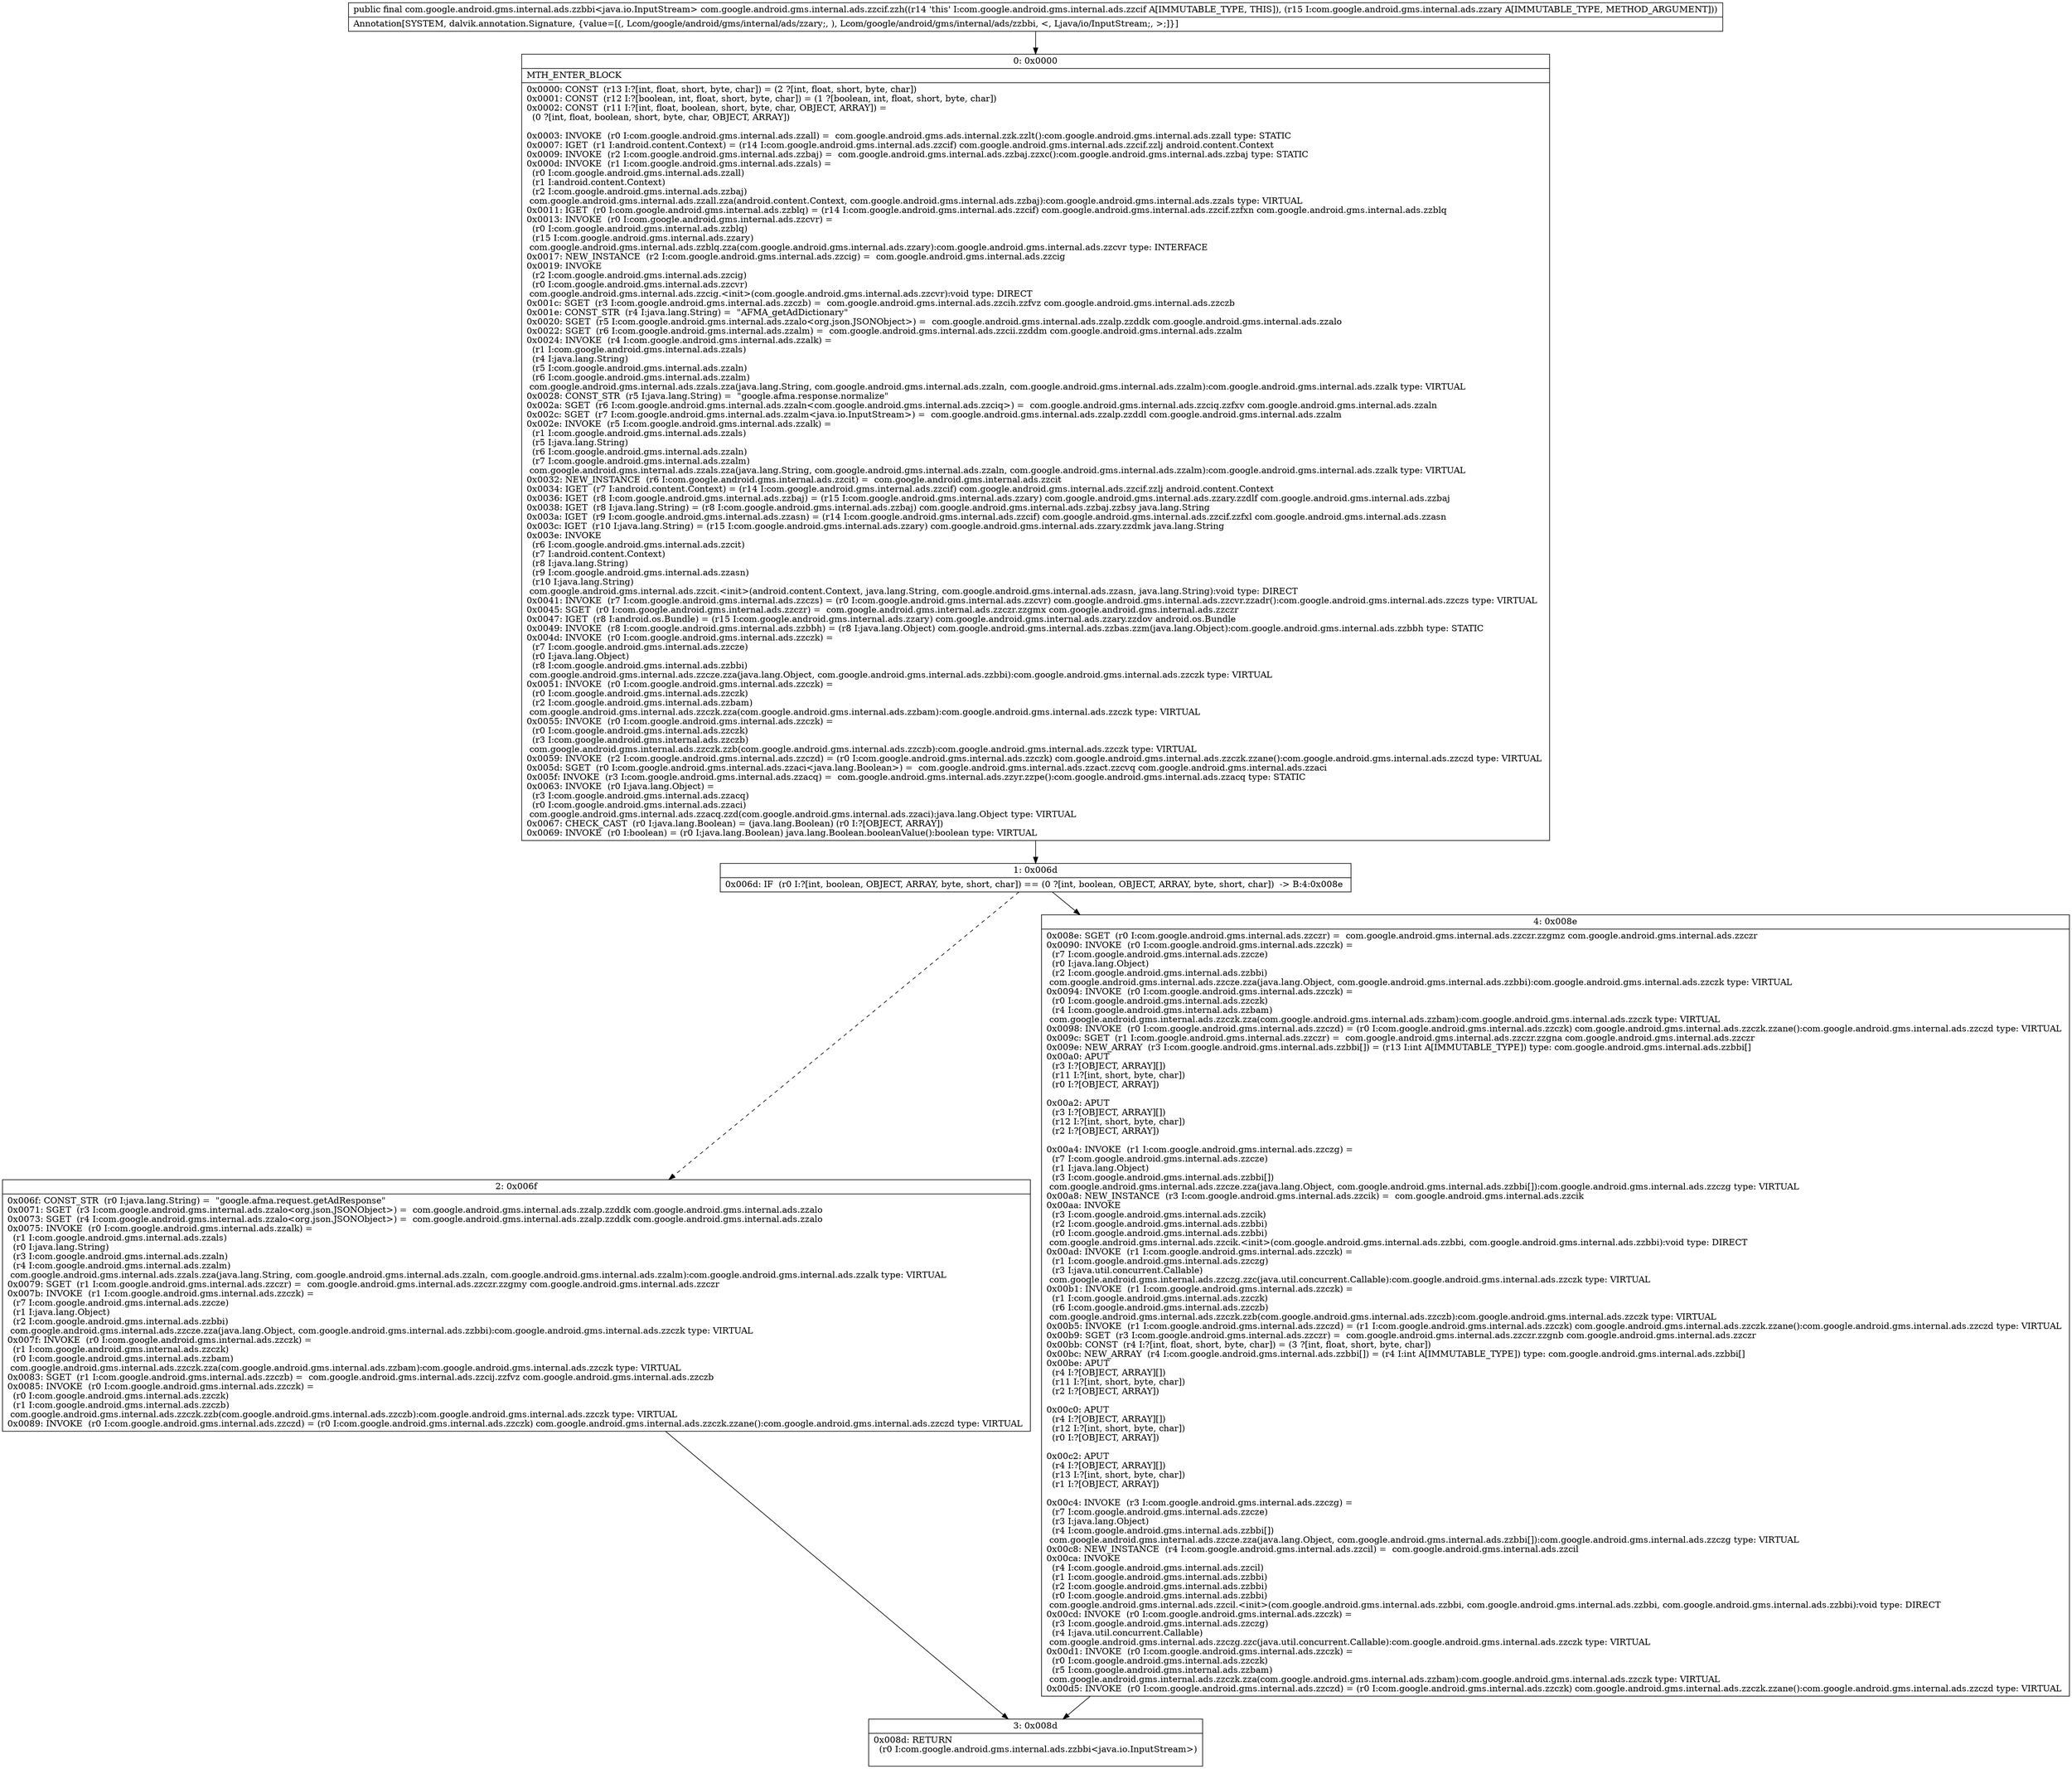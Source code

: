 digraph "CFG forcom.google.android.gms.internal.ads.zzcif.zzh(Lcom\/google\/android\/gms\/internal\/ads\/zzary;)Lcom\/google\/android\/gms\/internal\/ads\/zzbbi;" {
Node_0 [shape=record,label="{0\:\ 0x0000|MTH_ENTER_BLOCK\l|0x0000: CONST  (r13 I:?[int, float, short, byte, char]) = (2 ?[int, float, short, byte, char]) \l0x0001: CONST  (r12 I:?[boolean, int, float, short, byte, char]) = (1 ?[boolean, int, float, short, byte, char]) \l0x0002: CONST  (r11 I:?[int, float, boolean, short, byte, char, OBJECT, ARRAY]) = \l  (0 ?[int, float, boolean, short, byte, char, OBJECT, ARRAY])\l \l0x0003: INVOKE  (r0 I:com.google.android.gms.internal.ads.zzall) =  com.google.android.gms.ads.internal.zzk.zzlt():com.google.android.gms.internal.ads.zzall type: STATIC \l0x0007: IGET  (r1 I:android.content.Context) = (r14 I:com.google.android.gms.internal.ads.zzcif) com.google.android.gms.internal.ads.zzcif.zzlj android.content.Context \l0x0009: INVOKE  (r2 I:com.google.android.gms.internal.ads.zzbaj) =  com.google.android.gms.internal.ads.zzbaj.zzxc():com.google.android.gms.internal.ads.zzbaj type: STATIC \l0x000d: INVOKE  (r1 I:com.google.android.gms.internal.ads.zzals) = \l  (r0 I:com.google.android.gms.internal.ads.zzall)\l  (r1 I:android.content.Context)\l  (r2 I:com.google.android.gms.internal.ads.zzbaj)\l com.google.android.gms.internal.ads.zzall.zza(android.content.Context, com.google.android.gms.internal.ads.zzbaj):com.google.android.gms.internal.ads.zzals type: VIRTUAL \l0x0011: IGET  (r0 I:com.google.android.gms.internal.ads.zzblq) = (r14 I:com.google.android.gms.internal.ads.zzcif) com.google.android.gms.internal.ads.zzcif.zzfxn com.google.android.gms.internal.ads.zzblq \l0x0013: INVOKE  (r0 I:com.google.android.gms.internal.ads.zzcvr) = \l  (r0 I:com.google.android.gms.internal.ads.zzblq)\l  (r15 I:com.google.android.gms.internal.ads.zzary)\l com.google.android.gms.internal.ads.zzblq.zza(com.google.android.gms.internal.ads.zzary):com.google.android.gms.internal.ads.zzcvr type: INTERFACE \l0x0017: NEW_INSTANCE  (r2 I:com.google.android.gms.internal.ads.zzcig) =  com.google.android.gms.internal.ads.zzcig \l0x0019: INVOKE  \l  (r2 I:com.google.android.gms.internal.ads.zzcig)\l  (r0 I:com.google.android.gms.internal.ads.zzcvr)\l com.google.android.gms.internal.ads.zzcig.\<init\>(com.google.android.gms.internal.ads.zzcvr):void type: DIRECT \l0x001c: SGET  (r3 I:com.google.android.gms.internal.ads.zzczb) =  com.google.android.gms.internal.ads.zzcih.zzfvz com.google.android.gms.internal.ads.zzczb \l0x001e: CONST_STR  (r4 I:java.lang.String) =  \"AFMA_getAdDictionary\" \l0x0020: SGET  (r5 I:com.google.android.gms.internal.ads.zzalo\<org.json.JSONObject\>) =  com.google.android.gms.internal.ads.zzalp.zzddk com.google.android.gms.internal.ads.zzalo \l0x0022: SGET  (r6 I:com.google.android.gms.internal.ads.zzalm) =  com.google.android.gms.internal.ads.zzcii.zzddm com.google.android.gms.internal.ads.zzalm \l0x0024: INVOKE  (r4 I:com.google.android.gms.internal.ads.zzalk) = \l  (r1 I:com.google.android.gms.internal.ads.zzals)\l  (r4 I:java.lang.String)\l  (r5 I:com.google.android.gms.internal.ads.zzaln)\l  (r6 I:com.google.android.gms.internal.ads.zzalm)\l com.google.android.gms.internal.ads.zzals.zza(java.lang.String, com.google.android.gms.internal.ads.zzaln, com.google.android.gms.internal.ads.zzalm):com.google.android.gms.internal.ads.zzalk type: VIRTUAL \l0x0028: CONST_STR  (r5 I:java.lang.String) =  \"google.afma.response.normalize\" \l0x002a: SGET  (r6 I:com.google.android.gms.internal.ads.zzaln\<com.google.android.gms.internal.ads.zzciq\>) =  com.google.android.gms.internal.ads.zzciq.zzfxv com.google.android.gms.internal.ads.zzaln \l0x002c: SGET  (r7 I:com.google.android.gms.internal.ads.zzalm\<java.io.InputStream\>) =  com.google.android.gms.internal.ads.zzalp.zzddl com.google.android.gms.internal.ads.zzalm \l0x002e: INVOKE  (r5 I:com.google.android.gms.internal.ads.zzalk) = \l  (r1 I:com.google.android.gms.internal.ads.zzals)\l  (r5 I:java.lang.String)\l  (r6 I:com.google.android.gms.internal.ads.zzaln)\l  (r7 I:com.google.android.gms.internal.ads.zzalm)\l com.google.android.gms.internal.ads.zzals.zza(java.lang.String, com.google.android.gms.internal.ads.zzaln, com.google.android.gms.internal.ads.zzalm):com.google.android.gms.internal.ads.zzalk type: VIRTUAL \l0x0032: NEW_INSTANCE  (r6 I:com.google.android.gms.internal.ads.zzcit) =  com.google.android.gms.internal.ads.zzcit \l0x0034: IGET  (r7 I:android.content.Context) = (r14 I:com.google.android.gms.internal.ads.zzcif) com.google.android.gms.internal.ads.zzcif.zzlj android.content.Context \l0x0036: IGET  (r8 I:com.google.android.gms.internal.ads.zzbaj) = (r15 I:com.google.android.gms.internal.ads.zzary) com.google.android.gms.internal.ads.zzary.zzdlf com.google.android.gms.internal.ads.zzbaj \l0x0038: IGET  (r8 I:java.lang.String) = (r8 I:com.google.android.gms.internal.ads.zzbaj) com.google.android.gms.internal.ads.zzbaj.zzbsy java.lang.String \l0x003a: IGET  (r9 I:com.google.android.gms.internal.ads.zzasn) = (r14 I:com.google.android.gms.internal.ads.zzcif) com.google.android.gms.internal.ads.zzcif.zzfxl com.google.android.gms.internal.ads.zzasn \l0x003c: IGET  (r10 I:java.lang.String) = (r15 I:com.google.android.gms.internal.ads.zzary) com.google.android.gms.internal.ads.zzary.zzdmk java.lang.String \l0x003e: INVOKE  \l  (r6 I:com.google.android.gms.internal.ads.zzcit)\l  (r7 I:android.content.Context)\l  (r8 I:java.lang.String)\l  (r9 I:com.google.android.gms.internal.ads.zzasn)\l  (r10 I:java.lang.String)\l com.google.android.gms.internal.ads.zzcit.\<init\>(android.content.Context, java.lang.String, com.google.android.gms.internal.ads.zzasn, java.lang.String):void type: DIRECT \l0x0041: INVOKE  (r7 I:com.google.android.gms.internal.ads.zzczs) = (r0 I:com.google.android.gms.internal.ads.zzcvr) com.google.android.gms.internal.ads.zzcvr.zzadr():com.google.android.gms.internal.ads.zzczs type: VIRTUAL \l0x0045: SGET  (r0 I:com.google.android.gms.internal.ads.zzczr) =  com.google.android.gms.internal.ads.zzczr.zzgmx com.google.android.gms.internal.ads.zzczr \l0x0047: IGET  (r8 I:android.os.Bundle) = (r15 I:com.google.android.gms.internal.ads.zzary) com.google.android.gms.internal.ads.zzary.zzdov android.os.Bundle \l0x0049: INVOKE  (r8 I:com.google.android.gms.internal.ads.zzbbh) = (r8 I:java.lang.Object) com.google.android.gms.internal.ads.zzbas.zzm(java.lang.Object):com.google.android.gms.internal.ads.zzbbh type: STATIC \l0x004d: INVOKE  (r0 I:com.google.android.gms.internal.ads.zzczk) = \l  (r7 I:com.google.android.gms.internal.ads.zzcze)\l  (r0 I:java.lang.Object)\l  (r8 I:com.google.android.gms.internal.ads.zzbbi)\l com.google.android.gms.internal.ads.zzcze.zza(java.lang.Object, com.google.android.gms.internal.ads.zzbbi):com.google.android.gms.internal.ads.zzczk type: VIRTUAL \l0x0051: INVOKE  (r0 I:com.google.android.gms.internal.ads.zzczk) = \l  (r0 I:com.google.android.gms.internal.ads.zzczk)\l  (r2 I:com.google.android.gms.internal.ads.zzbam)\l com.google.android.gms.internal.ads.zzczk.zza(com.google.android.gms.internal.ads.zzbam):com.google.android.gms.internal.ads.zzczk type: VIRTUAL \l0x0055: INVOKE  (r0 I:com.google.android.gms.internal.ads.zzczk) = \l  (r0 I:com.google.android.gms.internal.ads.zzczk)\l  (r3 I:com.google.android.gms.internal.ads.zzczb)\l com.google.android.gms.internal.ads.zzczk.zzb(com.google.android.gms.internal.ads.zzczb):com.google.android.gms.internal.ads.zzczk type: VIRTUAL \l0x0059: INVOKE  (r2 I:com.google.android.gms.internal.ads.zzczd) = (r0 I:com.google.android.gms.internal.ads.zzczk) com.google.android.gms.internal.ads.zzczk.zzane():com.google.android.gms.internal.ads.zzczd type: VIRTUAL \l0x005d: SGET  (r0 I:com.google.android.gms.internal.ads.zzaci\<java.lang.Boolean\>) =  com.google.android.gms.internal.ads.zzact.zzcvq com.google.android.gms.internal.ads.zzaci \l0x005f: INVOKE  (r3 I:com.google.android.gms.internal.ads.zzacq) =  com.google.android.gms.internal.ads.zzyr.zzpe():com.google.android.gms.internal.ads.zzacq type: STATIC \l0x0063: INVOKE  (r0 I:java.lang.Object) = \l  (r3 I:com.google.android.gms.internal.ads.zzacq)\l  (r0 I:com.google.android.gms.internal.ads.zzaci)\l com.google.android.gms.internal.ads.zzacq.zzd(com.google.android.gms.internal.ads.zzaci):java.lang.Object type: VIRTUAL \l0x0067: CHECK_CAST  (r0 I:java.lang.Boolean) = (java.lang.Boolean) (r0 I:?[OBJECT, ARRAY]) \l0x0069: INVOKE  (r0 I:boolean) = (r0 I:java.lang.Boolean) java.lang.Boolean.booleanValue():boolean type: VIRTUAL \l}"];
Node_1 [shape=record,label="{1\:\ 0x006d|0x006d: IF  (r0 I:?[int, boolean, OBJECT, ARRAY, byte, short, char]) == (0 ?[int, boolean, OBJECT, ARRAY, byte, short, char])  \-\> B:4:0x008e \l}"];
Node_2 [shape=record,label="{2\:\ 0x006f|0x006f: CONST_STR  (r0 I:java.lang.String) =  \"google.afma.request.getAdResponse\" \l0x0071: SGET  (r3 I:com.google.android.gms.internal.ads.zzalo\<org.json.JSONObject\>) =  com.google.android.gms.internal.ads.zzalp.zzddk com.google.android.gms.internal.ads.zzalo \l0x0073: SGET  (r4 I:com.google.android.gms.internal.ads.zzalo\<org.json.JSONObject\>) =  com.google.android.gms.internal.ads.zzalp.zzddk com.google.android.gms.internal.ads.zzalo \l0x0075: INVOKE  (r0 I:com.google.android.gms.internal.ads.zzalk) = \l  (r1 I:com.google.android.gms.internal.ads.zzals)\l  (r0 I:java.lang.String)\l  (r3 I:com.google.android.gms.internal.ads.zzaln)\l  (r4 I:com.google.android.gms.internal.ads.zzalm)\l com.google.android.gms.internal.ads.zzals.zza(java.lang.String, com.google.android.gms.internal.ads.zzaln, com.google.android.gms.internal.ads.zzalm):com.google.android.gms.internal.ads.zzalk type: VIRTUAL \l0x0079: SGET  (r1 I:com.google.android.gms.internal.ads.zzczr) =  com.google.android.gms.internal.ads.zzczr.zzgmy com.google.android.gms.internal.ads.zzczr \l0x007b: INVOKE  (r1 I:com.google.android.gms.internal.ads.zzczk) = \l  (r7 I:com.google.android.gms.internal.ads.zzcze)\l  (r1 I:java.lang.Object)\l  (r2 I:com.google.android.gms.internal.ads.zzbbi)\l com.google.android.gms.internal.ads.zzcze.zza(java.lang.Object, com.google.android.gms.internal.ads.zzbbi):com.google.android.gms.internal.ads.zzczk type: VIRTUAL \l0x007f: INVOKE  (r0 I:com.google.android.gms.internal.ads.zzczk) = \l  (r1 I:com.google.android.gms.internal.ads.zzczk)\l  (r0 I:com.google.android.gms.internal.ads.zzbam)\l com.google.android.gms.internal.ads.zzczk.zza(com.google.android.gms.internal.ads.zzbam):com.google.android.gms.internal.ads.zzczk type: VIRTUAL \l0x0083: SGET  (r1 I:com.google.android.gms.internal.ads.zzczb) =  com.google.android.gms.internal.ads.zzcij.zzfvz com.google.android.gms.internal.ads.zzczb \l0x0085: INVOKE  (r0 I:com.google.android.gms.internal.ads.zzczk) = \l  (r0 I:com.google.android.gms.internal.ads.zzczk)\l  (r1 I:com.google.android.gms.internal.ads.zzczb)\l com.google.android.gms.internal.ads.zzczk.zzb(com.google.android.gms.internal.ads.zzczb):com.google.android.gms.internal.ads.zzczk type: VIRTUAL \l0x0089: INVOKE  (r0 I:com.google.android.gms.internal.ads.zzczd) = (r0 I:com.google.android.gms.internal.ads.zzczk) com.google.android.gms.internal.ads.zzczk.zzane():com.google.android.gms.internal.ads.zzczd type: VIRTUAL \l}"];
Node_3 [shape=record,label="{3\:\ 0x008d|0x008d: RETURN  \l  (r0 I:com.google.android.gms.internal.ads.zzbbi\<java.io.InputStream\>)\l \l}"];
Node_4 [shape=record,label="{4\:\ 0x008e|0x008e: SGET  (r0 I:com.google.android.gms.internal.ads.zzczr) =  com.google.android.gms.internal.ads.zzczr.zzgmz com.google.android.gms.internal.ads.zzczr \l0x0090: INVOKE  (r0 I:com.google.android.gms.internal.ads.zzczk) = \l  (r7 I:com.google.android.gms.internal.ads.zzcze)\l  (r0 I:java.lang.Object)\l  (r2 I:com.google.android.gms.internal.ads.zzbbi)\l com.google.android.gms.internal.ads.zzcze.zza(java.lang.Object, com.google.android.gms.internal.ads.zzbbi):com.google.android.gms.internal.ads.zzczk type: VIRTUAL \l0x0094: INVOKE  (r0 I:com.google.android.gms.internal.ads.zzczk) = \l  (r0 I:com.google.android.gms.internal.ads.zzczk)\l  (r4 I:com.google.android.gms.internal.ads.zzbam)\l com.google.android.gms.internal.ads.zzczk.zza(com.google.android.gms.internal.ads.zzbam):com.google.android.gms.internal.ads.zzczk type: VIRTUAL \l0x0098: INVOKE  (r0 I:com.google.android.gms.internal.ads.zzczd) = (r0 I:com.google.android.gms.internal.ads.zzczk) com.google.android.gms.internal.ads.zzczk.zzane():com.google.android.gms.internal.ads.zzczd type: VIRTUAL \l0x009c: SGET  (r1 I:com.google.android.gms.internal.ads.zzczr) =  com.google.android.gms.internal.ads.zzczr.zzgna com.google.android.gms.internal.ads.zzczr \l0x009e: NEW_ARRAY  (r3 I:com.google.android.gms.internal.ads.zzbbi[]) = (r13 I:int A[IMMUTABLE_TYPE]) type: com.google.android.gms.internal.ads.zzbbi[] \l0x00a0: APUT  \l  (r3 I:?[OBJECT, ARRAY][])\l  (r11 I:?[int, short, byte, char])\l  (r0 I:?[OBJECT, ARRAY])\l \l0x00a2: APUT  \l  (r3 I:?[OBJECT, ARRAY][])\l  (r12 I:?[int, short, byte, char])\l  (r2 I:?[OBJECT, ARRAY])\l \l0x00a4: INVOKE  (r1 I:com.google.android.gms.internal.ads.zzczg) = \l  (r7 I:com.google.android.gms.internal.ads.zzcze)\l  (r1 I:java.lang.Object)\l  (r3 I:com.google.android.gms.internal.ads.zzbbi[])\l com.google.android.gms.internal.ads.zzcze.zza(java.lang.Object, com.google.android.gms.internal.ads.zzbbi[]):com.google.android.gms.internal.ads.zzczg type: VIRTUAL \l0x00a8: NEW_INSTANCE  (r3 I:com.google.android.gms.internal.ads.zzcik) =  com.google.android.gms.internal.ads.zzcik \l0x00aa: INVOKE  \l  (r3 I:com.google.android.gms.internal.ads.zzcik)\l  (r2 I:com.google.android.gms.internal.ads.zzbbi)\l  (r0 I:com.google.android.gms.internal.ads.zzbbi)\l com.google.android.gms.internal.ads.zzcik.\<init\>(com.google.android.gms.internal.ads.zzbbi, com.google.android.gms.internal.ads.zzbbi):void type: DIRECT \l0x00ad: INVOKE  (r1 I:com.google.android.gms.internal.ads.zzczk) = \l  (r1 I:com.google.android.gms.internal.ads.zzczg)\l  (r3 I:java.util.concurrent.Callable)\l com.google.android.gms.internal.ads.zzczg.zzc(java.util.concurrent.Callable):com.google.android.gms.internal.ads.zzczk type: VIRTUAL \l0x00b1: INVOKE  (r1 I:com.google.android.gms.internal.ads.zzczk) = \l  (r1 I:com.google.android.gms.internal.ads.zzczk)\l  (r6 I:com.google.android.gms.internal.ads.zzczb)\l com.google.android.gms.internal.ads.zzczk.zzb(com.google.android.gms.internal.ads.zzczb):com.google.android.gms.internal.ads.zzczk type: VIRTUAL \l0x00b5: INVOKE  (r1 I:com.google.android.gms.internal.ads.zzczd) = (r1 I:com.google.android.gms.internal.ads.zzczk) com.google.android.gms.internal.ads.zzczk.zzane():com.google.android.gms.internal.ads.zzczd type: VIRTUAL \l0x00b9: SGET  (r3 I:com.google.android.gms.internal.ads.zzczr) =  com.google.android.gms.internal.ads.zzczr.zzgnb com.google.android.gms.internal.ads.zzczr \l0x00bb: CONST  (r4 I:?[int, float, short, byte, char]) = (3 ?[int, float, short, byte, char]) \l0x00bc: NEW_ARRAY  (r4 I:com.google.android.gms.internal.ads.zzbbi[]) = (r4 I:int A[IMMUTABLE_TYPE]) type: com.google.android.gms.internal.ads.zzbbi[] \l0x00be: APUT  \l  (r4 I:?[OBJECT, ARRAY][])\l  (r11 I:?[int, short, byte, char])\l  (r2 I:?[OBJECT, ARRAY])\l \l0x00c0: APUT  \l  (r4 I:?[OBJECT, ARRAY][])\l  (r12 I:?[int, short, byte, char])\l  (r0 I:?[OBJECT, ARRAY])\l \l0x00c2: APUT  \l  (r4 I:?[OBJECT, ARRAY][])\l  (r13 I:?[int, short, byte, char])\l  (r1 I:?[OBJECT, ARRAY])\l \l0x00c4: INVOKE  (r3 I:com.google.android.gms.internal.ads.zzczg) = \l  (r7 I:com.google.android.gms.internal.ads.zzcze)\l  (r3 I:java.lang.Object)\l  (r4 I:com.google.android.gms.internal.ads.zzbbi[])\l com.google.android.gms.internal.ads.zzcze.zza(java.lang.Object, com.google.android.gms.internal.ads.zzbbi[]):com.google.android.gms.internal.ads.zzczg type: VIRTUAL \l0x00c8: NEW_INSTANCE  (r4 I:com.google.android.gms.internal.ads.zzcil) =  com.google.android.gms.internal.ads.zzcil \l0x00ca: INVOKE  \l  (r4 I:com.google.android.gms.internal.ads.zzcil)\l  (r1 I:com.google.android.gms.internal.ads.zzbbi)\l  (r2 I:com.google.android.gms.internal.ads.zzbbi)\l  (r0 I:com.google.android.gms.internal.ads.zzbbi)\l com.google.android.gms.internal.ads.zzcil.\<init\>(com.google.android.gms.internal.ads.zzbbi, com.google.android.gms.internal.ads.zzbbi, com.google.android.gms.internal.ads.zzbbi):void type: DIRECT \l0x00cd: INVOKE  (r0 I:com.google.android.gms.internal.ads.zzczk) = \l  (r3 I:com.google.android.gms.internal.ads.zzczg)\l  (r4 I:java.util.concurrent.Callable)\l com.google.android.gms.internal.ads.zzczg.zzc(java.util.concurrent.Callable):com.google.android.gms.internal.ads.zzczk type: VIRTUAL \l0x00d1: INVOKE  (r0 I:com.google.android.gms.internal.ads.zzczk) = \l  (r0 I:com.google.android.gms.internal.ads.zzczk)\l  (r5 I:com.google.android.gms.internal.ads.zzbam)\l com.google.android.gms.internal.ads.zzczk.zza(com.google.android.gms.internal.ads.zzbam):com.google.android.gms.internal.ads.zzczk type: VIRTUAL \l0x00d5: INVOKE  (r0 I:com.google.android.gms.internal.ads.zzczd) = (r0 I:com.google.android.gms.internal.ads.zzczk) com.google.android.gms.internal.ads.zzczk.zzane():com.google.android.gms.internal.ads.zzczd type: VIRTUAL \l}"];
MethodNode[shape=record,label="{public final com.google.android.gms.internal.ads.zzbbi\<java.io.InputStream\> com.google.android.gms.internal.ads.zzcif.zzh((r14 'this' I:com.google.android.gms.internal.ads.zzcif A[IMMUTABLE_TYPE, THIS]), (r15 I:com.google.android.gms.internal.ads.zzary A[IMMUTABLE_TYPE, METHOD_ARGUMENT]))  | Annotation[SYSTEM, dalvik.annotation.Signature, \{value=[(, Lcom\/google\/android\/gms\/internal\/ads\/zzary;, ), Lcom\/google\/android\/gms\/internal\/ads\/zzbbi, \<, Ljava\/io\/InputStream;, \>;]\}]\l}"];
MethodNode -> Node_0;
Node_0 -> Node_1;
Node_1 -> Node_2[style=dashed];
Node_1 -> Node_4;
Node_2 -> Node_3;
Node_4 -> Node_3;
}

